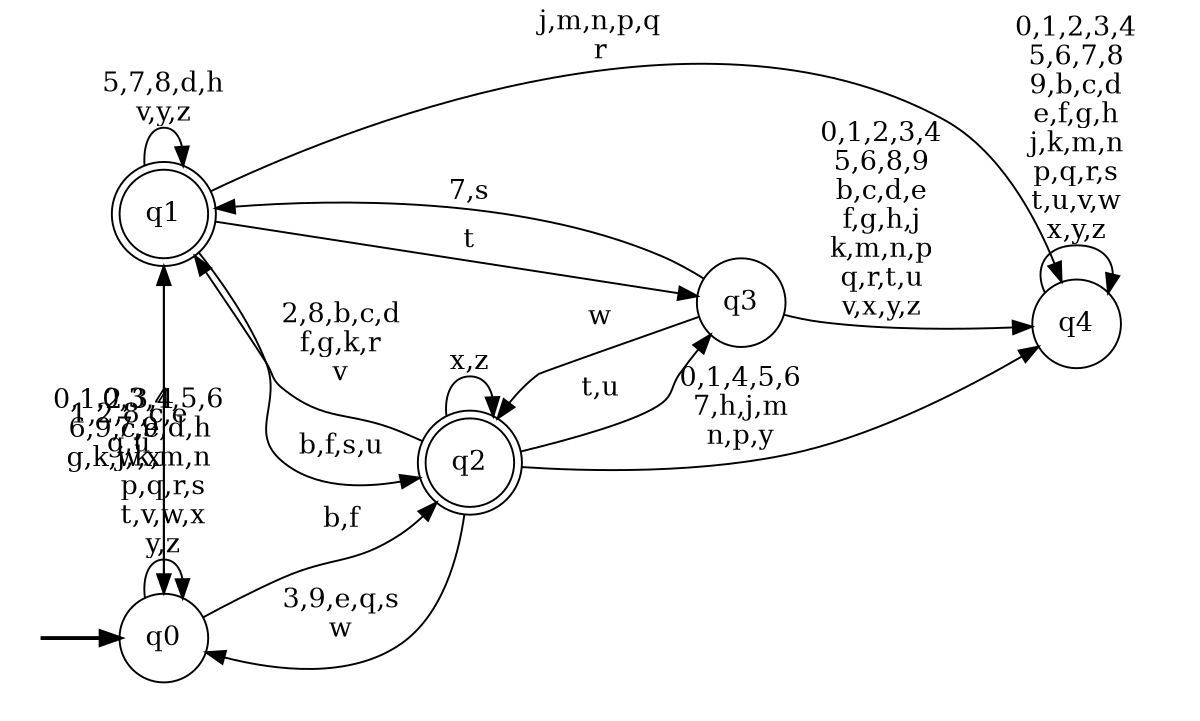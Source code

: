 digraph BlueStar {
__start0 [style = invis, shape = none, label = "", width = 0, height = 0];

rankdir=LR;
size="8,5";

s0 [style="filled", color="black", fillcolor="white" shape="circle", label="q0"];
s1 [style="rounded,filled", color="black", fillcolor="white" shape="doublecircle", label="q1"];
s2 [style="rounded,filled", color="black", fillcolor="white" shape="doublecircle", label="q2"];
s3 [style="filled", color="black", fillcolor="white" shape="circle", label="q3"];
s4 [style="filled", color="black", fillcolor="white" shape="circle", label="q4"];
subgraph cluster_main { 
	graph [pad=".75", ranksep="0.15", nodesep="0.15"];
	 style=invis; 
	__start0 -> s0 [penwidth=2];
}
s0 -> s0 [label="0,3,4,5,6\n7,9,d,h\nj,k,m,n\np,q,r,s\nt,v,w,x\ny,z"];
s0 -> s1 [label="1,2,8,c,e\ng,u"];
s0 -> s2 [label="b,f"];
s1 -> s0 [label="0,1,2,3,4\n6,9,c,e\ng,k,w,x"];
s1 -> s1 [label="5,7,8,d,h\nv,y,z"];
s1 -> s2 [label="b,f,s,u"];
s1 -> s3 [label="t"];
s1 -> s4 [label="j,m,n,p,q\nr"];
s2 -> s0 [label="3,9,e,q,s\nw"];
s2 -> s1 [label="2,8,b,c,d\nf,g,k,r\nv"];
s2 -> s2 [label="x,z"];
s2 -> s3 [label="t,u"];
s2 -> s4 [label="0,1,4,5,6\n7,h,j,m\nn,p,y"];
s3 -> s1 [label="7,s"];
s3 -> s2 [label="w"];
s3 -> s4 [label="0,1,2,3,4\n5,6,8,9\nb,c,d,e\nf,g,h,j\nk,m,n,p\nq,r,t,u\nv,x,y,z"];
s4 -> s4 [label="0,1,2,3,4\n5,6,7,8\n9,b,c,d\ne,f,g,h\nj,k,m,n\np,q,r,s\nt,u,v,w\nx,y,z"];

}